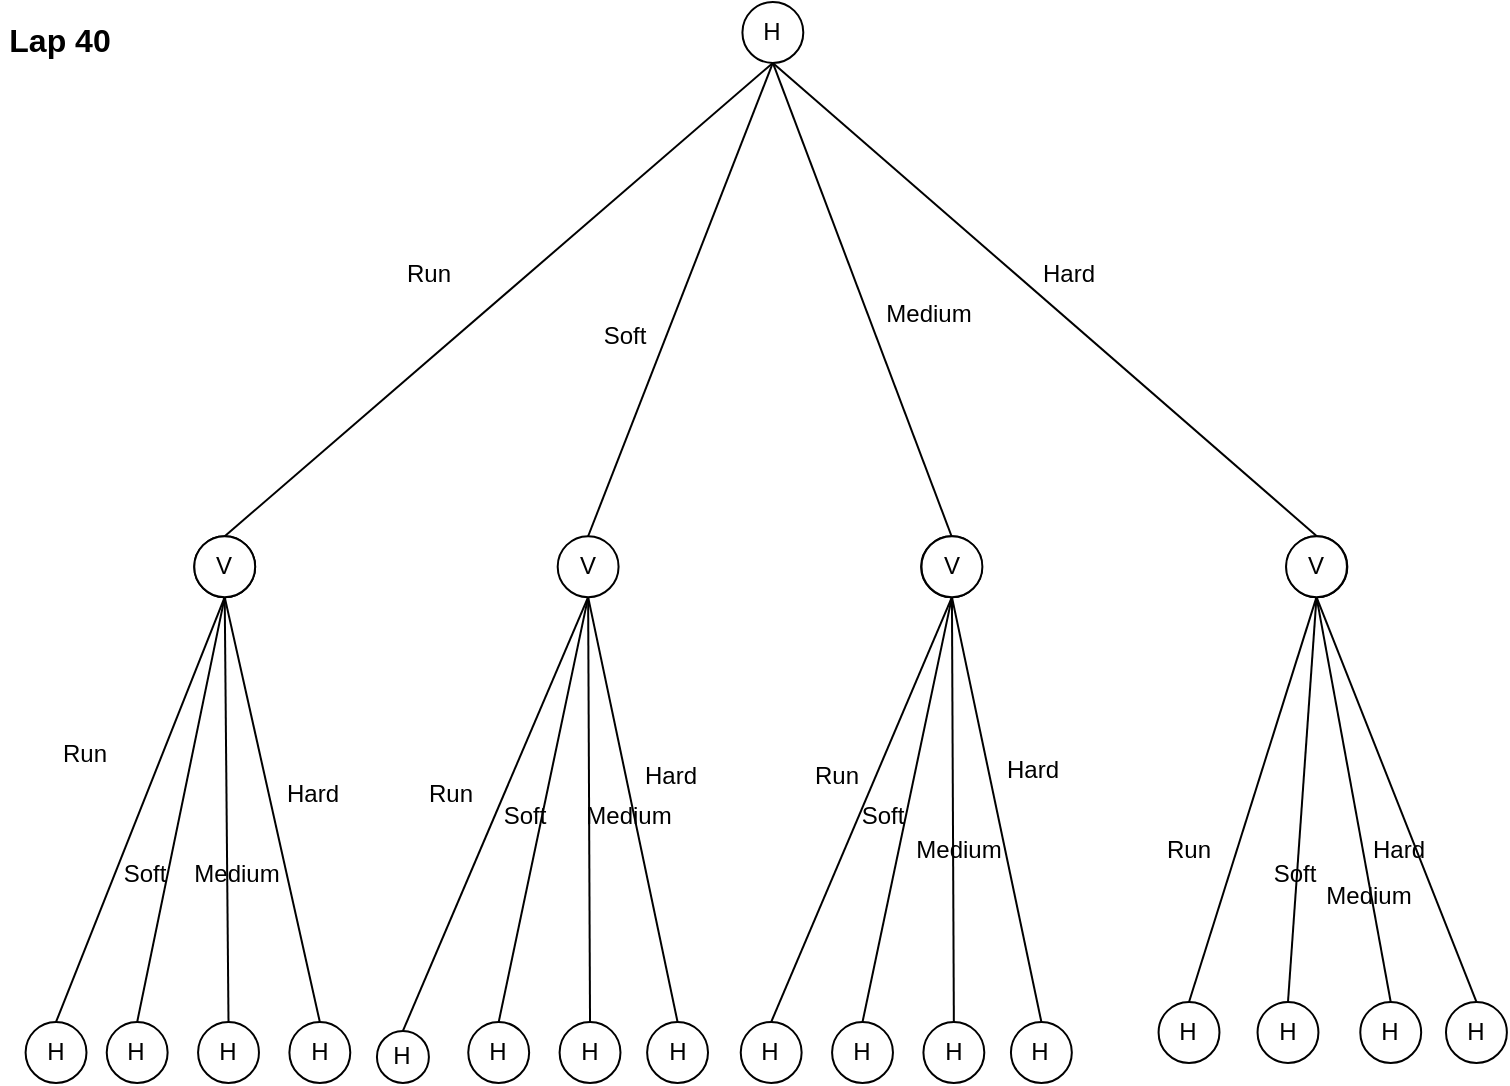 <mxfile version="17.2.1" type="github">
  <diagram id="1rt19GtPNxj7iajj7nAb" name="Page-1">
    <mxGraphModel dx="1249" dy="778" grid="1" gridSize="10" guides="1" tooltips="1" connect="1" arrows="1" fold="1" page="1" pageScale="1" pageWidth="827" pageHeight="1169" math="0" shadow="0">
      <root>
        <mxCell id="0" />
        <mxCell id="1" parent="0" />
        <mxCell id="nwWqQQroa99H9BnDHaIJ-2" value="V" style="ellipse;whiteSpace=wrap;html=1;aspect=fixed;" vertex="1" parent="1">
          <mxGeometry x="104.131" y="267.121" width="30.444" height="30.444" as="geometry" />
        </mxCell>
        <mxCell id="nwWqQQroa99H9BnDHaIJ-40" value="V" style="ellipse;whiteSpace=wrap;html=1;aspect=fixed;" vertex="1" parent="1">
          <mxGeometry x="104.133" y="267.123" width="30.444" height="30.444" as="geometry" />
        </mxCell>
        <mxCell id="nwWqQQroa99H9BnDHaIJ-6" value="" style="endArrow=none;html=1;rounded=0;entryX=0.5;entryY=1;entryDx=0;entryDy=0;exitX=0.5;exitY=0;exitDx=0;exitDy=0;" edge="1" parent="1" source="nwWqQQroa99H9BnDHaIJ-2" target="nwWqQQroa99H9BnDHaIJ-1">
          <mxGeometry width="50" height="50" relative="1" as="geometry">
            <mxPoint x="332.542" y="98.942" as="sourcePoint" />
            <mxPoint x="351.569" y="79.915" as="targetPoint" />
          </mxGeometry>
        </mxCell>
        <mxCell id="nwWqQQroa99H9BnDHaIJ-36" value="H" style="ellipse;whiteSpace=wrap;html=1;aspect=fixed;" vertex="1" parent="1">
          <mxGeometry x="19.8" y="509.996" width="30.444" height="30.444" as="geometry" />
        </mxCell>
        <mxCell id="nwWqQQroa99H9BnDHaIJ-37" value="H" style="ellipse;whiteSpace=wrap;html=1;aspect=fixed;" vertex="1" parent="1">
          <mxGeometry x="151.699" y="509.996" width="30.444" height="30.444" as="geometry" />
        </mxCell>
        <mxCell id="nwWqQQroa99H9BnDHaIJ-38" value="" style="endArrow=none;html=1;rounded=0;entryX=0.5;entryY=1;entryDx=0;entryDy=0;exitX=0.5;exitY=0;exitDx=0;exitDy=0;" edge="1" parent="1" source="nwWqQQroa99H9BnDHaIJ-36" target="nwWqQQroa99H9BnDHaIJ-40">
          <mxGeometry width="50" height="50" relative="1" as="geometry">
            <mxPoint x="121.256" y="366.065" as="sourcePoint" />
            <mxPoint x="140.284" y="347.038" as="targetPoint" />
          </mxGeometry>
        </mxCell>
        <mxCell id="nwWqQQroa99H9BnDHaIJ-39" value="" style="endArrow=none;html=1;rounded=0;entryX=0.5;entryY=1;entryDx=0;entryDy=0;exitX=0.5;exitY=0;exitDx=0;exitDy=0;" edge="1" parent="1" source="nwWqQQroa99H9BnDHaIJ-37" target="nwWqQQroa99H9BnDHaIJ-40">
          <mxGeometry width="50" height="50" relative="1" as="geometry">
            <mxPoint x="121.256" y="366.065" as="sourcePoint" />
            <mxPoint x="140.284" y="347.038" as="targetPoint" />
          </mxGeometry>
        </mxCell>
        <mxCell id="nwWqQQroa99H9BnDHaIJ-41" value="Run" style="text;html=1;strokeColor=none;fillColor=none;align=center;verticalAlign=middle;whiteSpace=wrap;rounded=0;" vertex="1" parent="1">
          <mxGeometry x="37.529" y="369.997" width="22.833" height="11.416" as="geometry" />
        </mxCell>
        <mxCell id="nwWqQQroa99H9BnDHaIJ-42" value="Soft" style="text;html=1;strokeColor=none;fillColor=none;align=center;verticalAlign=middle;whiteSpace=wrap;rounded=0;" vertex="1" parent="1">
          <mxGeometry x="67.976" y="430.003" width="22.833" height="11.416" as="geometry" />
        </mxCell>
        <mxCell id="nwWqQQroa99H9BnDHaIJ-43" value="Medium" style="text;html=1;strokeColor=none;fillColor=none;align=center;verticalAlign=middle;whiteSpace=wrap;rounded=0;" vertex="1" parent="1">
          <mxGeometry x="113.642" y="430.005" width="22.833" height="11.416" as="geometry" />
        </mxCell>
        <mxCell id="nwWqQQroa99H9BnDHaIJ-44" value="Hard" style="text;html=1;strokeColor=none;fillColor=none;align=center;verticalAlign=middle;whiteSpace=wrap;rounded=0;" vertex="1" parent="1">
          <mxGeometry x="151.704" y="389.997" width="22.833" height="11.416" as="geometry" />
        </mxCell>
        <mxCell id="nwWqQQroa99H9BnDHaIJ-45" value="H" style="ellipse;whiteSpace=wrap;html=1;aspect=fixed;" vertex="1" parent="1">
          <mxGeometry x="106.034" y="509.996" width="30.444" height="30.444" as="geometry" />
        </mxCell>
        <mxCell id="nwWqQQroa99H9BnDHaIJ-46" value="" style="endArrow=none;html=1;rounded=0;entryX=0.5;entryY=1;entryDx=0;entryDy=0;exitX=0.5;exitY=0;exitDx=0;exitDy=0;" edge="1" parent="1" source="nwWqQQroa99H9BnDHaIJ-45" target="nwWqQQroa99H9BnDHaIJ-40">
          <mxGeometry width="50" height="50" relative="1" as="geometry">
            <mxPoint x="121.256" y="366.065" as="sourcePoint" />
            <mxPoint x="140.284" y="347.038" as="targetPoint" />
          </mxGeometry>
        </mxCell>
        <mxCell id="nwWqQQroa99H9BnDHaIJ-47" value="H" style="ellipse;whiteSpace=wrap;html=1;aspect=fixed;" vertex="1" parent="1">
          <mxGeometry x="60.366" y="509.996" width="30.444" height="30.444" as="geometry" />
        </mxCell>
        <mxCell id="nwWqQQroa99H9BnDHaIJ-48" value="" style="endArrow=none;html=1;rounded=0;entryX=0.5;entryY=1;entryDx=0;entryDy=0;exitX=0.5;exitY=0;exitDx=0;exitDy=0;" edge="1" parent="1" source="nwWqQQroa99H9BnDHaIJ-47" target="nwWqQQroa99H9BnDHaIJ-40">
          <mxGeometry width="50" height="50" relative="1" as="geometry">
            <mxPoint x="121.256" y="366.065" as="sourcePoint" />
            <mxPoint x="140.284" y="347.038" as="targetPoint" />
          </mxGeometry>
        </mxCell>
        <mxCell id="nwWqQQroa99H9BnDHaIJ-5" value="V" style="ellipse;whiteSpace=wrap;html=1;aspect=fixed;" vertex="1" parent="1">
          <mxGeometry x="650.228" y="267.121" width="30.444" height="30.444" as="geometry" />
        </mxCell>
        <mxCell id="nwWqQQroa99H9BnDHaIJ-10" value="" style="endArrow=none;html=1;rounded=0;entryX=0.5;entryY=1;entryDx=0;entryDy=0;exitX=0.5;exitY=0;exitDx=0;exitDy=0;" edge="1" parent="1" source="nwWqQQroa99H9BnDHaIJ-5" target="nwWqQQroa99H9BnDHaIJ-1">
          <mxGeometry width="50" height="50" relative="1" as="geometry">
            <mxPoint x="332.542" y="98.942" as="sourcePoint" />
            <mxPoint x="351.569" y="79.915" as="targetPoint" />
          </mxGeometry>
        </mxCell>
        <mxCell id="nwWqQQroa99H9BnDHaIJ-1" value="H" style="ellipse;whiteSpace=wrap;html=1;aspect=fixed;" vertex="1" parent="1">
          <mxGeometry x="378.21" width="30.444" height="30.444" as="geometry" />
        </mxCell>
        <mxCell id="nwWqQQroa99H9BnDHaIJ-11" value="Run" style="text;html=1;strokeColor=none;fillColor=none;align=center;verticalAlign=middle;whiteSpace=wrap;rounded=0;" vertex="1" parent="1">
          <mxGeometry x="209.996" y="130.005" width="22.833" height="11.416" as="geometry" />
        </mxCell>
        <mxCell id="nwWqQQroa99H9BnDHaIJ-12" value="Soft" style="text;html=1;strokeColor=none;fillColor=none;align=center;verticalAlign=middle;whiteSpace=wrap;rounded=0;" vertex="1" parent="1">
          <mxGeometry x="307.727" y="161.417" width="22.833" height="11.416" as="geometry" />
        </mxCell>
        <mxCell id="nwWqQQroa99H9BnDHaIJ-14" value="Medium" style="text;html=1;strokeColor=none;fillColor=none;align=center;verticalAlign=middle;whiteSpace=wrap;rounded=0;" vertex="1" parent="1">
          <mxGeometry x="459.673" y="150.0" width="22.833" height="11.416" as="geometry" />
        </mxCell>
        <mxCell id="nwWqQQroa99H9BnDHaIJ-15" value="Hard" style="text;html=1;strokeColor=none;fillColor=none;align=center;verticalAlign=middle;whiteSpace=wrap;rounded=0;" vertex="1" parent="1">
          <mxGeometry x="529.999" y="130.007" width="22.833" height="11.416" as="geometry" />
        </mxCell>
        <mxCell id="nwWqQQroa99H9BnDHaIJ-4" value="V" style="ellipse;whiteSpace=wrap;html=1;aspect=fixed;" vertex="1" parent="1">
          <mxGeometry x="467.563" y="267.121" width="30.444" height="30.444" as="geometry" />
        </mxCell>
        <mxCell id="nwWqQQroa99H9BnDHaIJ-9" value="" style="endArrow=none;html=1;rounded=0;entryX=0.5;entryY=1;entryDx=0;entryDy=0;exitX=0.5;exitY=0;exitDx=0;exitDy=0;" edge="1" parent="1" source="nwWqQQroa99H9BnDHaIJ-4" target="nwWqQQroa99H9BnDHaIJ-1">
          <mxGeometry width="50" height="50" relative="1" as="geometry">
            <mxPoint x="332.542" y="98.942" as="sourcePoint" />
            <mxPoint x="351.569" y="79.915" as="targetPoint" />
          </mxGeometry>
        </mxCell>
        <mxCell id="nwWqQQroa99H9BnDHaIJ-3" value="V" style="ellipse;whiteSpace=wrap;html=1;aspect=fixed;" vertex="1" parent="1">
          <mxGeometry x="285.842" y="267.121" width="30.444" height="30.444" as="geometry" />
        </mxCell>
        <mxCell id="nwWqQQroa99H9BnDHaIJ-8" value="" style="endArrow=none;html=1;rounded=0;entryX=0.5;entryY=1;entryDx=0;entryDy=0;exitX=0.5;exitY=0;exitDx=0;exitDy=0;" edge="1" parent="1" source="nwWqQQroa99H9BnDHaIJ-3" target="nwWqQQroa99H9BnDHaIJ-1">
          <mxGeometry width="50" height="50" relative="1" as="geometry">
            <mxPoint x="332.542" y="98.942" as="sourcePoint" />
            <mxPoint x="351.569" y="79.915" as="targetPoint" />
          </mxGeometry>
        </mxCell>
        <mxCell id="nwWqQQroa99H9BnDHaIJ-52" value="H" style="ellipse;whiteSpace=wrap;html=1;aspect=fixed;" vertex="1" parent="1">
          <mxGeometry x="195.47" y="514.46" width="25.98" height="25.98" as="geometry" />
        </mxCell>
        <mxCell id="nwWqQQroa99H9BnDHaIJ-53" value="H" style="ellipse;whiteSpace=wrap;html=1;aspect=fixed;" vertex="1" parent="1">
          <mxGeometry x="330.564" y="509.996" width="30.444" height="30.444" as="geometry" />
        </mxCell>
        <mxCell id="nwWqQQroa99H9BnDHaIJ-54" value="" style="endArrow=none;html=1;rounded=0;entryX=0.5;entryY=1;entryDx=0;entryDy=0;exitX=0.5;exitY=0;exitDx=0;exitDy=0;" edge="1" parent="1" source="nwWqQQroa99H9BnDHaIJ-52" target="nwWqQQroa99H9BnDHaIJ-3">
          <mxGeometry width="50" height="50" relative="1" as="geometry">
            <mxPoint x="280.136" y="366.065" as="sourcePoint" />
            <mxPoint x="278.235" y="297.567" as="targetPoint" />
          </mxGeometry>
        </mxCell>
        <mxCell id="nwWqQQroa99H9BnDHaIJ-55" value="" style="endArrow=none;html=1;rounded=0;entryX=0.5;entryY=1;entryDx=0;entryDy=0;exitX=0.5;exitY=0;exitDx=0;exitDy=0;" edge="1" parent="1" source="nwWqQQroa99H9BnDHaIJ-53" target="nwWqQQroa99H9BnDHaIJ-3">
          <mxGeometry width="50" height="50" relative="1" as="geometry">
            <mxPoint x="280.136" y="366.065" as="sourcePoint" />
            <mxPoint x="278.235" y="297.567" as="targetPoint" />
          </mxGeometry>
        </mxCell>
        <mxCell id="nwWqQQroa99H9BnDHaIJ-56" value="Run" style="text;html=1;strokeColor=none;fillColor=none;align=center;verticalAlign=middle;whiteSpace=wrap;rounded=0;" vertex="1" parent="1">
          <mxGeometry x="221.446" y="389.997" width="22.833" height="11.416" as="geometry" />
        </mxCell>
        <mxCell id="nwWqQQroa99H9BnDHaIJ-57" value="Soft" style="text;html=1;strokeColor=none;fillColor=none;align=center;verticalAlign=middle;whiteSpace=wrap;rounded=0;" vertex="1" parent="1">
          <mxGeometry x="258.334" y="401.415" width="22.833" height="11.416" as="geometry" />
        </mxCell>
        <mxCell id="nwWqQQroa99H9BnDHaIJ-58" value="Medium" style="text;html=1;strokeColor=none;fillColor=none;align=center;verticalAlign=middle;whiteSpace=wrap;rounded=0;" vertex="1" parent="1">
          <mxGeometry x="310.005" y="401.415" width="22.833" height="11.416" as="geometry" />
        </mxCell>
        <mxCell id="nwWqQQroa99H9BnDHaIJ-59" value="Hard" style="text;html=1;strokeColor=none;fillColor=none;align=center;verticalAlign=middle;whiteSpace=wrap;rounded=0;" vertex="1" parent="1">
          <mxGeometry x="330.564" y="381.409" width="22.833" height="11.416" as="geometry" />
        </mxCell>
        <mxCell id="nwWqQQroa99H9BnDHaIJ-60" value="H" style="ellipse;whiteSpace=wrap;html=1;aspect=fixed;" vertex="1" parent="1">
          <mxGeometry x="286.8" y="509.996" width="30.444" height="30.444" as="geometry" />
        </mxCell>
        <mxCell id="nwWqQQroa99H9BnDHaIJ-61" value="" style="endArrow=none;html=1;rounded=0;exitX=0.5;exitY=0;exitDx=0;exitDy=0;entryX=0.5;entryY=1;entryDx=0;entryDy=0;" edge="1" parent="1" source="nwWqQQroa99H9BnDHaIJ-60" target="nwWqQQroa99H9BnDHaIJ-3">
          <mxGeometry width="50" height="50" relative="1" as="geometry">
            <mxPoint x="280.136" y="366.065" as="sourcePoint" />
            <mxPoint x="302.022" y="297.377" as="targetPoint" />
          </mxGeometry>
        </mxCell>
        <mxCell id="nwWqQQroa99H9BnDHaIJ-62" value="H" style="ellipse;whiteSpace=wrap;html=1;aspect=fixed;" vertex="1" parent="1">
          <mxGeometry x="241.131" y="509.996" width="30.444" height="30.444" as="geometry" />
        </mxCell>
        <mxCell id="nwWqQQroa99H9BnDHaIJ-63" value="" style="endArrow=none;html=1;rounded=0;entryX=0.5;entryY=1;entryDx=0;entryDy=0;exitX=0.5;exitY=0;exitDx=0;exitDy=0;" edge="1" parent="1" source="nwWqQQroa99H9BnDHaIJ-62" target="nwWqQQroa99H9BnDHaIJ-3">
          <mxGeometry width="50" height="50" relative="1" as="geometry">
            <mxPoint x="280.136" y="366.065" as="sourcePoint" />
            <mxPoint x="278.235" y="297.567" as="targetPoint" />
          </mxGeometry>
        </mxCell>
        <mxCell id="nwWqQQroa99H9BnDHaIJ-67" value="V" style="ellipse;whiteSpace=wrap;html=1;aspect=fixed;" vertex="1" parent="1">
          <mxGeometry x="467.75" y="267.121" width="30.444" height="30.444" as="geometry" />
        </mxCell>
        <mxCell id="nwWqQQroa99H9BnDHaIJ-68" value="H" style="ellipse;whiteSpace=wrap;html=1;aspect=fixed;" vertex="1" parent="1">
          <mxGeometry x="377.374" y="509.996" width="30.444" height="30.444" as="geometry" />
        </mxCell>
        <mxCell id="nwWqQQroa99H9BnDHaIJ-69" value="H" style="ellipse;whiteSpace=wrap;html=1;aspect=fixed;" vertex="1" parent="1">
          <mxGeometry x="512.471" y="509.996" width="30.444" height="30.444" as="geometry" />
        </mxCell>
        <mxCell id="nwWqQQroa99H9BnDHaIJ-70" value="" style="endArrow=none;html=1;rounded=0;entryX=0.5;entryY=1;entryDx=0;entryDy=0;exitX=0.5;exitY=0;exitDx=0;exitDy=0;" edge="1" parent="1" source="nwWqQQroa99H9BnDHaIJ-68" target="nwWqQQroa99H9BnDHaIJ-67">
          <mxGeometry width="50" height="50" relative="1" as="geometry">
            <mxPoint x="462.043" y="366.065" as="sourcePoint" />
            <mxPoint x="460.143" y="297.567" as="targetPoint" />
          </mxGeometry>
        </mxCell>
        <mxCell id="nwWqQQroa99H9BnDHaIJ-71" value="" style="endArrow=none;html=1;rounded=0;entryX=0.5;entryY=1;entryDx=0;entryDy=0;exitX=0.5;exitY=0;exitDx=0;exitDy=0;" edge="1" parent="1" source="nwWqQQroa99H9BnDHaIJ-69" target="nwWqQQroa99H9BnDHaIJ-67">
          <mxGeometry width="50" height="50" relative="1" as="geometry">
            <mxPoint x="462.043" y="366.065" as="sourcePoint" />
            <mxPoint x="460.143" y="297.567" as="targetPoint" />
          </mxGeometry>
        </mxCell>
        <mxCell id="nwWqQQroa99H9BnDHaIJ-72" value="Run" style="text;html=1;strokeColor=none;fillColor=none;align=center;verticalAlign=middle;whiteSpace=wrap;rounded=0;" vertex="1" parent="1">
          <mxGeometry x="414.004" y="381.417" width="22.833" height="11.416" as="geometry" />
        </mxCell>
        <mxCell id="nwWqQQroa99H9BnDHaIJ-73" value="Soft" style="text;html=1;strokeColor=none;fillColor=none;align=center;verticalAlign=middle;whiteSpace=wrap;rounded=0;" vertex="1" parent="1">
          <mxGeometry x="436.842" y="401.415" width="22.833" height="11.416" as="geometry" />
        </mxCell>
        <mxCell id="nwWqQQroa99H9BnDHaIJ-74" value="Medium" style="text;html=1;strokeColor=none;fillColor=none;align=center;verticalAlign=middle;whiteSpace=wrap;rounded=0;" vertex="1" parent="1">
          <mxGeometry x="475.362" y="418.585" width="22.833" height="11.416" as="geometry" />
        </mxCell>
        <mxCell id="nwWqQQroa99H9BnDHaIJ-75" value="Hard" style="text;html=1;strokeColor=none;fillColor=none;align=center;verticalAlign=middle;whiteSpace=wrap;rounded=0;" vertex="1" parent="1">
          <mxGeometry x="512.472" y="378.579" width="22.833" height="11.416" as="geometry" />
        </mxCell>
        <mxCell id="nwWqQQroa99H9BnDHaIJ-76" value="H" style="ellipse;whiteSpace=wrap;html=1;aspect=fixed;" vertex="1" parent="1">
          <mxGeometry x="468.707" y="509.996" width="30.444" height="30.444" as="geometry" />
        </mxCell>
        <mxCell id="nwWqQQroa99H9BnDHaIJ-77" value="" style="endArrow=none;html=1;rounded=0;exitX=0.5;exitY=0;exitDx=0;exitDy=0;entryX=0.5;entryY=1;entryDx=0;entryDy=0;" edge="1" parent="1" source="nwWqQQroa99H9BnDHaIJ-76" target="nwWqQQroa99H9BnDHaIJ-67">
          <mxGeometry width="50" height="50" relative="1" as="geometry">
            <mxPoint x="462.043" y="366.065" as="sourcePoint" />
            <mxPoint x="483.929" y="297.377" as="targetPoint" />
          </mxGeometry>
        </mxCell>
        <mxCell id="nwWqQQroa99H9BnDHaIJ-78" value="H" style="ellipse;whiteSpace=wrap;html=1;aspect=fixed;" vertex="1" parent="1">
          <mxGeometry x="423.039" y="509.996" width="30.444" height="30.444" as="geometry" />
        </mxCell>
        <mxCell id="nwWqQQroa99H9BnDHaIJ-79" value="" style="endArrow=none;html=1;rounded=0;entryX=0.5;entryY=1;entryDx=0;entryDy=0;exitX=0.5;exitY=0;exitDx=0;exitDy=0;" edge="1" parent="1" source="nwWqQQroa99H9BnDHaIJ-78" target="nwWqQQroa99H9BnDHaIJ-67">
          <mxGeometry width="50" height="50" relative="1" as="geometry">
            <mxPoint x="462.043" y="366.065" as="sourcePoint" />
            <mxPoint x="460.143" y="297.567" as="targetPoint" />
          </mxGeometry>
        </mxCell>
        <mxCell id="nwWqQQroa99H9BnDHaIJ-80" value="V" style="ellipse;whiteSpace=wrap;html=1;aspect=fixed;" vertex="1" parent="1">
          <mxGeometry x="650.034" y="267.121" width="30.444" height="30.444" as="geometry" />
        </mxCell>
        <mxCell id="nwWqQQroa99H9BnDHaIJ-81" value="H" style="ellipse;whiteSpace=wrap;html=1;aspect=fixed;" vertex="1" parent="1">
          <mxGeometry x="586.288" y="499.996" width="30.444" height="30.444" as="geometry" />
        </mxCell>
        <mxCell id="nwWqQQroa99H9BnDHaIJ-82" value="H" style="ellipse;whiteSpace=wrap;html=1;aspect=fixed;" vertex="1" parent="1">
          <mxGeometry x="729.996" y="499.996" width="30.444" height="30.444" as="geometry" />
        </mxCell>
        <mxCell id="nwWqQQroa99H9BnDHaIJ-83" value="" style="endArrow=none;html=1;rounded=0;entryX=0.5;entryY=1;entryDx=0;entryDy=0;exitX=0.5;exitY=0;exitDx=0;exitDy=0;" edge="1" parent="1" source="nwWqQQroa99H9BnDHaIJ-81" target="nwWqQQroa99H9BnDHaIJ-80">
          <mxGeometry width="50" height="50" relative="1" as="geometry">
            <mxPoint x="644.328" y="366.065" as="sourcePoint" />
            <mxPoint x="642.427" y="297.567" as="targetPoint" />
          </mxGeometry>
        </mxCell>
        <mxCell id="nwWqQQroa99H9BnDHaIJ-84" value="" style="endArrow=none;html=1;rounded=0;entryX=0.5;entryY=1;entryDx=0;entryDy=0;exitX=0.5;exitY=0;exitDx=0;exitDy=0;" edge="1" parent="1" source="nwWqQQroa99H9BnDHaIJ-82" target="nwWqQQroa99H9BnDHaIJ-80">
          <mxGeometry width="50" height="50" relative="1" as="geometry">
            <mxPoint x="644.328" y="366.065" as="sourcePoint" />
            <mxPoint x="642.427" y="297.567" as="targetPoint" />
          </mxGeometry>
        </mxCell>
        <mxCell id="nwWqQQroa99H9BnDHaIJ-85" value="Run" style="text;html=1;strokeColor=none;fillColor=none;align=center;verticalAlign=middle;whiteSpace=wrap;rounded=0;" vertex="1" parent="1">
          <mxGeometry x="590.098" y="418.587" width="22.833" height="11.416" as="geometry" />
        </mxCell>
        <mxCell id="nwWqQQroa99H9BnDHaIJ-86" value="Soft" style="text;html=1;strokeColor=none;fillColor=none;align=center;verticalAlign=middle;whiteSpace=wrap;rounded=0;" vertex="1" parent="1">
          <mxGeometry x="643.386" y="430.005" width="22.833" height="11.416" as="geometry" />
        </mxCell>
        <mxCell id="nwWqQQroa99H9BnDHaIJ-87" value="Medium" style="text;html=1;strokeColor=none;fillColor=none;align=center;verticalAlign=middle;whiteSpace=wrap;rounded=0;" vertex="1" parent="1">
          <mxGeometry x="679.537" y="441.425" width="22.833" height="11.416" as="geometry" />
        </mxCell>
        <mxCell id="nwWqQQroa99H9BnDHaIJ-88" value="Hard" style="text;html=1;strokeColor=none;fillColor=none;align=center;verticalAlign=middle;whiteSpace=wrap;rounded=0;" vertex="1" parent="1">
          <mxGeometry x="694.756" y="418.589" width="22.833" height="11.416" as="geometry" />
        </mxCell>
        <mxCell id="nwWqQQroa99H9BnDHaIJ-89" value="H" style="ellipse;whiteSpace=wrap;html=1;aspect=fixed;" vertex="1" parent="1">
          <mxGeometry x="687.142" y="499.996" width="30.444" height="30.444" as="geometry" />
        </mxCell>
        <mxCell id="nwWqQQroa99H9BnDHaIJ-90" value="" style="endArrow=none;html=1;rounded=0;exitX=0.5;exitY=0;exitDx=0;exitDy=0;entryX=0.5;entryY=1;entryDx=0;entryDy=0;" edge="1" parent="1" source="nwWqQQroa99H9BnDHaIJ-89" target="nwWqQQroa99H9BnDHaIJ-80">
          <mxGeometry width="50" height="50" relative="1" as="geometry">
            <mxPoint x="644.328" y="366.065" as="sourcePoint" />
            <mxPoint x="666.213" y="297.377" as="targetPoint" />
          </mxGeometry>
        </mxCell>
        <mxCell id="nwWqQQroa99H9BnDHaIJ-91" value="H" style="ellipse;whiteSpace=wrap;html=1;aspect=fixed;" vertex="1" parent="1">
          <mxGeometry x="635.773" y="499.996" width="30.444" height="30.444" as="geometry" />
        </mxCell>
        <mxCell id="nwWqQQroa99H9BnDHaIJ-92" value="" style="endArrow=none;html=1;rounded=0;entryX=0.5;entryY=1;entryDx=0;entryDy=0;exitX=0.5;exitY=0;exitDx=0;exitDy=0;" edge="1" parent="1" source="nwWqQQroa99H9BnDHaIJ-91" target="nwWqQQroa99H9BnDHaIJ-80">
          <mxGeometry width="50" height="50" relative="1" as="geometry">
            <mxPoint x="644.328" y="366.065" as="sourcePoint" />
            <mxPoint x="642.427" y="297.567" as="targetPoint" />
          </mxGeometry>
        </mxCell>
        <mxCell id="nwWqQQroa99H9BnDHaIJ-101" value="&lt;b&gt;&lt;font style=&quot;font-size: 16px&quot;&gt;Lap 40&lt;/font&gt;&lt;/b&gt;" style="text;html=1;strokeColor=none;fillColor=none;align=center;verticalAlign=middle;whiteSpace=wrap;rounded=0;dashed=1;" vertex="1" parent="1">
          <mxGeometry x="7.44" y="4.25" width="60" height="30" as="geometry" />
        </mxCell>
      </root>
    </mxGraphModel>
  </diagram>
</mxfile>
